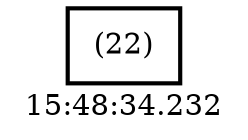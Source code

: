 digraph  g{ graph[label = "15:48:34.232"]
node [shape=rectangle, color=black, fontcolor=black, style=bold] edge [color=black] 0 [label="(22)"] ; 
}

